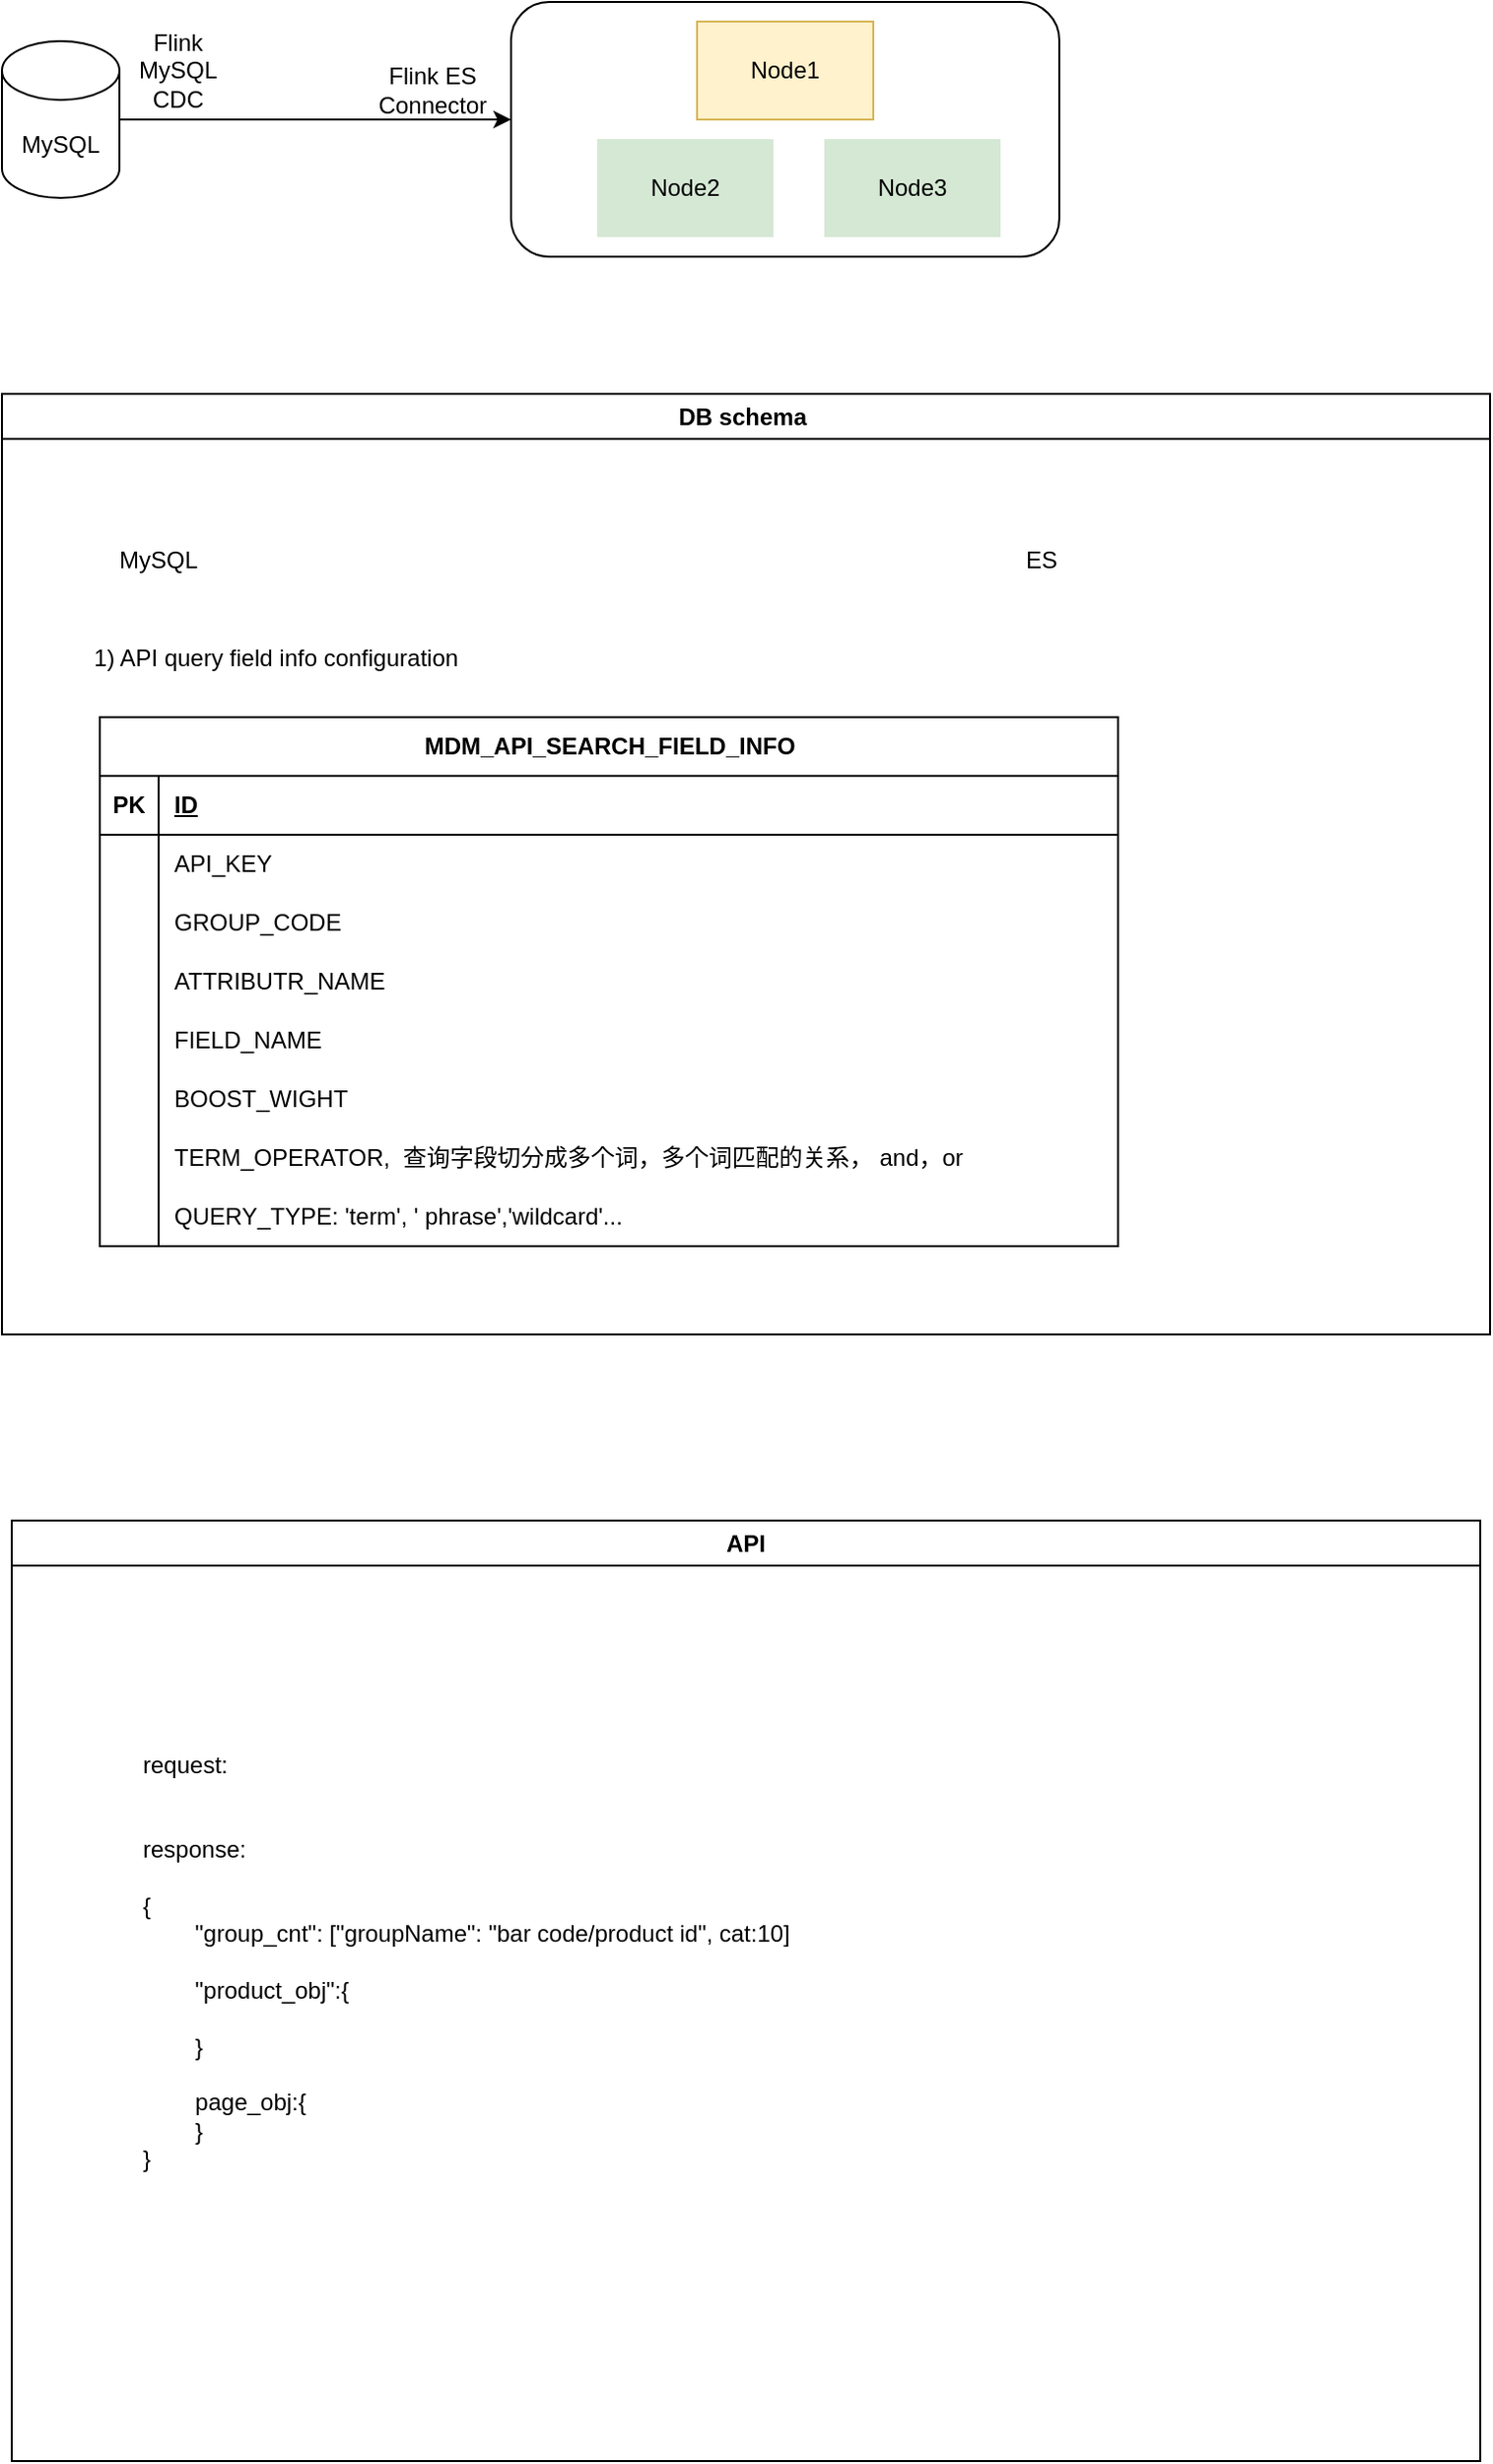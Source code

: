 <mxfile version="22.1.4" type="github">
  <diagram id="C5RBs43oDa-KdzZeNtuy" name="Page-1">
    <mxGraphModel dx="1009" dy="688" grid="1" gridSize="10" guides="1" tooltips="1" connect="1" arrows="1" fold="1" page="1" pageScale="1" pageWidth="827" pageHeight="1169" math="0" shadow="0">
      <root>
        <mxCell id="WIyWlLk6GJQsqaUBKTNV-0" />
        <mxCell id="WIyWlLk6GJQsqaUBKTNV-1" parent="WIyWlLk6GJQsqaUBKTNV-0" />
        <mxCell id="gaQpJ8RURVUWGQbeZxwf-3" value="" style="edgeStyle=orthogonalEdgeStyle;rounded=0;orthogonalLoop=1;jettySize=auto;html=1;" edge="1" parent="WIyWlLk6GJQsqaUBKTNV-1" source="gaQpJ8RURVUWGQbeZxwf-1">
          <mxGeometry relative="1" as="geometry">
            <mxPoint x="280" y="120" as="targetPoint" />
          </mxGeometry>
        </mxCell>
        <mxCell id="gaQpJ8RURVUWGQbeZxwf-1" value="MySQL" style="shape=cylinder3;whiteSpace=wrap;html=1;boundedLbl=1;backgroundOutline=1;size=15;" vertex="1" parent="WIyWlLk6GJQsqaUBKTNV-1">
          <mxGeometry x="20" y="80" width="60" height="80" as="geometry" />
        </mxCell>
        <mxCell id="gaQpJ8RURVUWGQbeZxwf-4" value="Flink MySQL CDC" style="text;html=1;strokeColor=none;fillColor=none;align=center;verticalAlign=middle;whiteSpace=wrap;rounded=0;" vertex="1" parent="WIyWlLk6GJQsqaUBKTNV-1">
          <mxGeometry x="80" y="80" width="60" height="30" as="geometry" />
        </mxCell>
        <mxCell id="gaQpJ8RURVUWGQbeZxwf-5" value="DB schema&amp;nbsp;" style="swimlane;whiteSpace=wrap;html=1;" vertex="1" parent="WIyWlLk6GJQsqaUBKTNV-1">
          <mxGeometry x="20" y="260" width="760" height="480" as="geometry" />
        </mxCell>
        <mxCell id="gaQpJ8RURVUWGQbeZxwf-6" value="MySQL" style="text;html=1;strokeColor=none;fillColor=none;align=center;verticalAlign=middle;whiteSpace=wrap;rounded=0;" vertex="1" parent="gaQpJ8RURVUWGQbeZxwf-5">
          <mxGeometry x="50" y="70" width="60" height="30" as="geometry" />
        </mxCell>
        <mxCell id="gaQpJ8RURVUWGQbeZxwf-7" value="ES" style="text;html=1;strokeColor=none;fillColor=none;align=center;verticalAlign=middle;whiteSpace=wrap;rounded=0;" vertex="1" parent="gaQpJ8RURVUWGQbeZxwf-5">
          <mxGeometry x="501" y="70" width="60" height="30" as="geometry" />
        </mxCell>
        <mxCell id="gaQpJ8RURVUWGQbeZxwf-8" value="1) API query field info configuration" style="text;html=1;strokeColor=none;fillColor=none;align=center;verticalAlign=middle;whiteSpace=wrap;rounded=0;" vertex="1" parent="gaQpJ8RURVUWGQbeZxwf-5">
          <mxGeometry x="40" y="120" width="200" height="30" as="geometry" />
        </mxCell>
        <mxCell id="gaQpJ8RURVUWGQbeZxwf-10" value="MDM_API_SEARCH_FIELD_INFO" style="shape=table;startSize=30;container=1;collapsible=1;childLayout=tableLayout;fixedRows=1;rowLines=0;fontStyle=1;align=center;resizeLast=1;html=1;" vertex="1" parent="gaQpJ8RURVUWGQbeZxwf-5">
          <mxGeometry x="50" y="165" width="520" height="270" as="geometry" />
        </mxCell>
        <mxCell id="gaQpJ8RURVUWGQbeZxwf-11" value="" style="shape=tableRow;horizontal=0;startSize=0;swimlaneHead=0;swimlaneBody=0;fillColor=none;collapsible=0;dropTarget=0;points=[[0,0.5],[1,0.5]];portConstraint=eastwest;top=0;left=0;right=0;bottom=1;" vertex="1" parent="gaQpJ8RURVUWGQbeZxwf-10">
          <mxGeometry y="30" width="520" height="30" as="geometry" />
        </mxCell>
        <mxCell id="gaQpJ8RURVUWGQbeZxwf-12" value="PK" style="shape=partialRectangle;connectable=0;fillColor=none;top=0;left=0;bottom=0;right=0;fontStyle=1;overflow=hidden;whiteSpace=wrap;html=1;" vertex="1" parent="gaQpJ8RURVUWGQbeZxwf-11">
          <mxGeometry width="30" height="30" as="geometry">
            <mxRectangle width="30" height="30" as="alternateBounds" />
          </mxGeometry>
        </mxCell>
        <mxCell id="gaQpJ8RURVUWGQbeZxwf-13" value="ID" style="shape=partialRectangle;connectable=0;fillColor=none;top=0;left=0;bottom=0;right=0;align=left;spacingLeft=6;fontStyle=5;overflow=hidden;whiteSpace=wrap;html=1;" vertex="1" parent="gaQpJ8RURVUWGQbeZxwf-11">
          <mxGeometry x="30" width="490" height="30" as="geometry">
            <mxRectangle width="490" height="30" as="alternateBounds" />
          </mxGeometry>
        </mxCell>
        <mxCell id="gaQpJ8RURVUWGQbeZxwf-14" value="" style="shape=tableRow;horizontal=0;startSize=0;swimlaneHead=0;swimlaneBody=0;fillColor=none;collapsible=0;dropTarget=0;points=[[0,0.5],[1,0.5]];portConstraint=eastwest;top=0;left=0;right=0;bottom=0;" vertex="1" parent="gaQpJ8RURVUWGQbeZxwf-10">
          <mxGeometry y="60" width="520" height="30" as="geometry" />
        </mxCell>
        <mxCell id="gaQpJ8RURVUWGQbeZxwf-15" value="" style="shape=partialRectangle;connectable=0;fillColor=none;top=0;left=0;bottom=0;right=0;editable=1;overflow=hidden;whiteSpace=wrap;html=1;" vertex="1" parent="gaQpJ8RURVUWGQbeZxwf-14">
          <mxGeometry width="30" height="30" as="geometry">
            <mxRectangle width="30" height="30" as="alternateBounds" />
          </mxGeometry>
        </mxCell>
        <mxCell id="gaQpJ8RURVUWGQbeZxwf-16" value="API_KEY" style="shape=partialRectangle;connectable=0;fillColor=none;top=0;left=0;bottom=0;right=0;align=left;spacingLeft=6;overflow=hidden;whiteSpace=wrap;html=1;" vertex="1" parent="gaQpJ8RURVUWGQbeZxwf-14">
          <mxGeometry x="30" width="490" height="30" as="geometry">
            <mxRectangle width="490" height="30" as="alternateBounds" />
          </mxGeometry>
        </mxCell>
        <mxCell id="gaQpJ8RURVUWGQbeZxwf-17" value="" style="shape=tableRow;horizontal=0;startSize=0;swimlaneHead=0;swimlaneBody=0;fillColor=none;collapsible=0;dropTarget=0;points=[[0,0.5],[1,0.5]];portConstraint=eastwest;top=0;left=0;right=0;bottom=0;" vertex="1" parent="gaQpJ8RURVUWGQbeZxwf-10">
          <mxGeometry y="90" width="520" height="30" as="geometry" />
        </mxCell>
        <mxCell id="gaQpJ8RURVUWGQbeZxwf-18" value="" style="shape=partialRectangle;connectable=0;fillColor=none;top=0;left=0;bottom=0;right=0;editable=1;overflow=hidden;whiteSpace=wrap;html=1;" vertex="1" parent="gaQpJ8RURVUWGQbeZxwf-17">
          <mxGeometry width="30" height="30" as="geometry">
            <mxRectangle width="30" height="30" as="alternateBounds" />
          </mxGeometry>
        </mxCell>
        <mxCell id="gaQpJ8RURVUWGQbeZxwf-19" value="GROUP_CODE" style="shape=partialRectangle;connectable=0;fillColor=none;top=0;left=0;bottom=0;right=0;align=left;spacingLeft=6;overflow=hidden;whiteSpace=wrap;html=1;" vertex="1" parent="gaQpJ8RURVUWGQbeZxwf-17">
          <mxGeometry x="30" width="490" height="30" as="geometry">
            <mxRectangle width="490" height="30" as="alternateBounds" />
          </mxGeometry>
        </mxCell>
        <mxCell id="gaQpJ8RURVUWGQbeZxwf-20" value="" style="shape=tableRow;horizontal=0;startSize=0;swimlaneHead=0;swimlaneBody=0;fillColor=none;collapsible=0;dropTarget=0;points=[[0,0.5],[1,0.5]];portConstraint=eastwest;top=0;left=0;right=0;bottom=0;" vertex="1" parent="gaQpJ8RURVUWGQbeZxwf-10">
          <mxGeometry y="120" width="520" height="30" as="geometry" />
        </mxCell>
        <mxCell id="gaQpJ8RURVUWGQbeZxwf-21" value="" style="shape=partialRectangle;connectable=0;fillColor=none;top=0;left=0;bottom=0;right=0;editable=1;overflow=hidden;whiteSpace=wrap;html=1;" vertex="1" parent="gaQpJ8RURVUWGQbeZxwf-20">
          <mxGeometry width="30" height="30" as="geometry">
            <mxRectangle width="30" height="30" as="alternateBounds" />
          </mxGeometry>
        </mxCell>
        <mxCell id="gaQpJ8RURVUWGQbeZxwf-22" value="ATTRIBUTR_NAME" style="shape=partialRectangle;connectable=0;fillColor=none;top=0;left=0;bottom=0;right=0;align=left;spacingLeft=6;overflow=hidden;whiteSpace=wrap;html=1;" vertex="1" parent="gaQpJ8RURVUWGQbeZxwf-20">
          <mxGeometry x="30" width="490" height="30" as="geometry">
            <mxRectangle width="490" height="30" as="alternateBounds" />
          </mxGeometry>
        </mxCell>
        <mxCell id="gaQpJ8RURVUWGQbeZxwf-28" value="" style="shape=tableRow;horizontal=0;startSize=0;swimlaneHead=0;swimlaneBody=0;fillColor=none;collapsible=0;dropTarget=0;points=[[0,0.5],[1,0.5]];portConstraint=eastwest;top=0;left=0;right=0;bottom=0;" vertex="1" parent="gaQpJ8RURVUWGQbeZxwf-10">
          <mxGeometry y="150" width="520" height="30" as="geometry" />
        </mxCell>
        <mxCell id="gaQpJ8RURVUWGQbeZxwf-29" value="" style="shape=partialRectangle;connectable=0;fillColor=none;top=0;left=0;bottom=0;right=0;editable=1;overflow=hidden;whiteSpace=wrap;html=1;" vertex="1" parent="gaQpJ8RURVUWGQbeZxwf-28">
          <mxGeometry width="30" height="30" as="geometry">
            <mxRectangle width="30" height="30" as="alternateBounds" />
          </mxGeometry>
        </mxCell>
        <mxCell id="gaQpJ8RURVUWGQbeZxwf-30" value="FIELD_NAME" style="shape=partialRectangle;connectable=0;fillColor=none;top=0;left=0;bottom=0;right=0;align=left;spacingLeft=6;overflow=hidden;whiteSpace=wrap;html=1;" vertex="1" parent="gaQpJ8RURVUWGQbeZxwf-28">
          <mxGeometry x="30" width="490" height="30" as="geometry">
            <mxRectangle width="490" height="30" as="alternateBounds" />
          </mxGeometry>
        </mxCell>
        <mxCell id="gaQpJ8RURVUWGQbeZxwf-31" value="" style="shape=tableRow;horizontal=0;startSize=0;swimlaneHead=0;swimlaneBody=0;fillColor=none;collapsible=0;dropTarget=0;points=[[0,0.5],[1,0.5]];portConstraint=eastwest;top=0;left=0;right=0;bottom=0;" vertex="1" parent="gaQpJ8RURVUWGQbeZxwf-10">
          <mxGeometry y="180" width="520" height="30" as="geometry" />
        </mxCell>
        <mxCell id="gaQpJ8RURVUWGQbeZxwf-32" value="" style="shape=partialRectangle;connectable=0;fillColor=none;top=0;left=0;bottom=0;right=0;editable=1;overflow=hidden;whiteSpace=wrap;html=1;" vertex="1" parent="gaQpJ8RURVUWGQbeZxwf-31">
          <mxGeometry width="30" height="30" as="geometry">
            <mxRectangle width="30" height="30" as="alternateBounds" />
          </mxGeometry>
        </mxCell>
        <mxCell id="gaQpJ8RURVUWGQbeZxwf-33" value="BOOST_WIGHT" style="shape=partialRectangle;connectable=0;fillColor=none;top=0;left=0;bottom=0;right=0;align=left;spacingLeft=6;overflow=hidden;whiteSpace=wrap;html=1;" vertex="1" parent="gaQpJ8RURVUWGQbeZxwf-31">
          <mxGeometry x="30" width="490" height="30" as="geometry">
            <mxRectangle width="490" height="30" as="alternateBounds" />
          </mxGeometry>
        </mxCell>
        <mxCell id="gaQpJ8RURVUWGQbeZxwf-34" value="" style="shape=tableRow;horizontal=0;startSize=0;swimlaneHead=0;swimlaneBody=0;fillColor=none;collapsible=0;dropTarget=0;points=[[0,0.5],[1,0.5]];portConstraint=eastwest;top=0;left=0;right=0;bottom=0;" vertex="1" parent="gaQpJ8RURVUWGQbeZxwf-10">
          <mxGeometry y="210" width="520" height="30" as="geometry" />
        </mxCell>
        <mxCell id="gaQpJ8RURVUWGQbeZxwf-35" value="" style="shape=partialRectangle;connectable=0;fillColor=none;top=0;left=0;bottom=0;right=0;editable=1;overflow=hidden;whiteSpace=wrap;html=1;" vertex="1" parent="gaQpJ8RURVUWGQbeZxwf-34">
          <mxGeometry width="30" height="30" as="geometry">
            <mxRectangle width="30" height="30" as="alternateBounds" />
          </mxGeometry>
        </mxCell>
        <mxCell id="gaQpJ8RURVUWGQbeZxwf-36" value="TERM_OPERATOR, &amp;nbsp;查询字段切分成多个词，多个词匹配的关系， and，or" style="shape=partialRectangle;connectable=0;fillColor=none;top=0;left=0;bottom=0;right=0;align=left;spacingLeft=6;overflow=hidden;whiteSpace=wrap;html=1;" vertex="1" parent="gaQpJ8RURVUWGQbeZxwf-34">
          <mxGeometry x="30" width="490" height="30" as="geometry">
            <mxRectangle width="490" height="30" as="alternateBounds" />
          </mxGeometry>
        </mxCell>
        <mxCell id="gaQpJ8RURVUWGQbeZxwf-37" value="" style="shape=tableRow;horizontal=0;startSize=0;swimlaneHead=0;swimlaneBody=0;fillColor=none;collapsible=0;dropTarget=0;points=[[0,0.5],[1,0.5]];portConstraint=eastwest;top=0;left=0;right=0;bottom=0;" vertex="1" parent="gaQpJ8RURVUWGQbeZxwf-10">
          <mxGeometry y="240" width="520" height="30" as="geometry" />
        </mxCell>
        <mxCell id="gaQpJ8RURVUWGQbeZxwf-38" value="" style="shape=partialRectangle;connectable=0;fillColor=none;top=0;left=0;bottom=0;right=0;editable=1;overflow=hidden;whiteSpace=wrap;html=1;" vertex="1" parent="gaQpJ8RURVUWGQbeZxwf-37">
          <mxGeometry width="30" height="30" as="geometry">
            <mxRectangle width="30" height="30" as="alternateBounds" />
          </mxGeometry>
        </mxCell>
        <mxCell id="gaQpJ8RURVUWGQbeZxwf-39" value="QUERY_TYPE: &#39;term&#39;, &#39; phrase&#39;,&#39;wildcard&#39;..." style="shape=partialRectangle;connectable=0;fillColor=none;top=0;left=0;bottom=0;right=0;align=left;spacingLeft=6;overflow=hidden;whiteSpace=wrap;html=1;" vertex="1" parent="gaQpJ8RURVUWGQbeZxwf-37">
          <mxGeometry x="30" width="490" height="30" as="geometry">
            <mxRectangle width="490" height="30" as="alternateBounds" />
          </mxGeometry>
        </mxCell>
        <mxCell id="gaQpJ8RURVUWGQbeZxwf-41" value="API" style="swimlane;whiteSpace=wrap;html=1;" vertex="1" parent="gaQpJ8RURVUWGQbeZxwf-5">
          <mxGeometry x="5" y="575" width="750" height="480" as="geometry" />
        </mxCell>
        <mxCell id="gaQpJ8RURVUWGQbeZxwf-70" value="&lt;div style=&quot;&quot;&gt;&lt;br&gt;&lt;/div&gt;&lt;div style=&quot;&quot;&gt;request:&lt;/div&gt;&lt;div style=&quot;&quot;&gt;&lt;br&gt;&lt;/div&gt;&lt;div style=&quot;&quot;&gt;&lt;br&gt;&lt;/div&gt;&lt;div style=&quot;&quot;&gt;response:&lt;/div&gt;&lt;div style=&quot;&quot;&gt;&lt;br&gt;&lt;/div&gt;&lt;div style=&quot;&quot;&gt;{&lt;/div&gt;&lt;div style=&quot;&quot;&gt;&lt;span style=&quot;white-space: pre;&quot;&gt;&#x9;&quot;group_cnt&quot;: [&quot;groupName&quot;: &quot;bar code/product id&quot;, cat:10]&lt;/span&gt;&lt;/div&gt;&lt;div style=&quot;&quot;&gt;&lt;br&gt;&lt;/div&gt;&lt;div style=&quot;&quot;&gt;&lt;span style=&quot;white-space: pre;&quot;&gt;&#x9;&quot;product_obj&quot;:{&lt;/span&gt;&lt;/div&gt;&lt;div style=&quot;&quot;&gt;&lt;span style=&quot;white-space: pre;&quot;&gt;&lt;span style=&quot;white-space: pre;&quot;&gt;&#x9;&lt;span style=&quot;white-space: pre;&quot;&gt;&#x9;&lt;/span&gt;&lt;/span&gt;&lt;/span&gt;&lt;/div&gt;&lt;div style=&quot;&quot;&gt;&lt;span style=&quot;white-space: pre;&quot;&gt;&lt;span style=&quot;white-space: pre;&quot;&gt;&#x9;&lt;/span&gt;}&lt;/span&gt;&lt;br&gt;&lt;/div&gt;&lt;div style=&quot;&quot;&gt;&lt;span style=&quot;white-space: pre;&quot;&gt;&lt;br&gt;&lt;/span&gt;&lt;/div&gt;&lt;div style=&quot;&quot;&gt;&lt;span style=&quot;white-space: pre;&quot;&gt;&lt;span style=&quot;white-space: pre;&quot;&gt;&#x9;page_obj:{&lt;/span&gt;&lt;/span&gt;&lt;/div&gt;&lt;div style=&quot;&quot;&gt;&lt;span style=&quot;white-space: pre;&quot;&gt;&lt;span style=&quot;white-space: pre;&quot;&gt;&lt;span style=&quot;white-space: pre;&quot;&gt;&#x9;&lt;/span&gt;}&lt;/span&gt;&lt;br&gt;&lt;/span&gt;&lt;/div&gt;&lt;div style=&quot;&quot;&gt;}&lt;/div&gt;" style="text;html=1;strokeColor=none;fillColor=none;align=left;verticalAlign=middle;whiteSpace=wrap;rounded=0;" vertex="1" parent="gaQpJ8RURVUWGQbeZxwf-41">
          <mxGeometry x="65" y="115" width="355" height="205" as="geometry" />
        </mxCell>
        <mxCell id="gaQpJ8RURVUWGQbeZxwf-40" value="Flink ES Connector" style="text;html=1;strokeColor=none;fillColor=none;align=center;verticalAlign=middle;whiteSpace=wrap;rounded=0;" vertex="1" parent="WIyWlLk6GJQsqaUBKTNV-1">
          <mxGeometry x="210" y="90" width="60" height="30" as="geometry" />
        </mxCell>
        <mxCell id="gaQpJ8RURVUWGQbeZxwf-71" value="" style="rounded=1;whiteSpace=wrap;html=1;" vertex="1" parent="WIyWlLk6GJQsqaUBKTNV-1">
          <mxGeometry x="280" y="60" width="280" height="130" as="geometry" />
        </mxCell>
        <mxCell id="gaQpJ8RURVUWGQbeZxwf-72" value="Node1" style="rounded=0;whiteSpace=wrap;html=1;fillColor=#fff2cc;strokeColor=#d6b656;" vertex="1" parent="WIyWlLk6GJQsqaUBKTNV-1">
          <mxGeometry x="375" y="70" width="90" height="50" as="geometry" />
        </mxCell>
        <mxCell id="gaQpJ8RURVUWGQbeZxwf-73" value="Node2" style="rounded=0;whiteSpace=wrap;html=1;fillColor=#d5e8d4;strokeColor=none;" vertex="1" parent="WIyWlLk6GJQsqaUBKTNV-1">
          <mxGeometry x="324" y="130" width="90" height="50" as="geometry" />
        </mxCell>
        <mxCell id="gaQpJ8RURVUWGQbeZxwf-74" value="Node3" style="rounded=0;whiteSpace=wrap;html=1;fillColor=#d5e8d4;strokeColor=none;" vertex="1" parent="WIyWlLk6GJQsqaUBKTNV-1">
          <mxGeometry x="440" y="130" width="90" height="50" as="geometry" />
        </mxCell>
      </root>
    </mxGraphModel>
  </diagram>
</mxfile>
